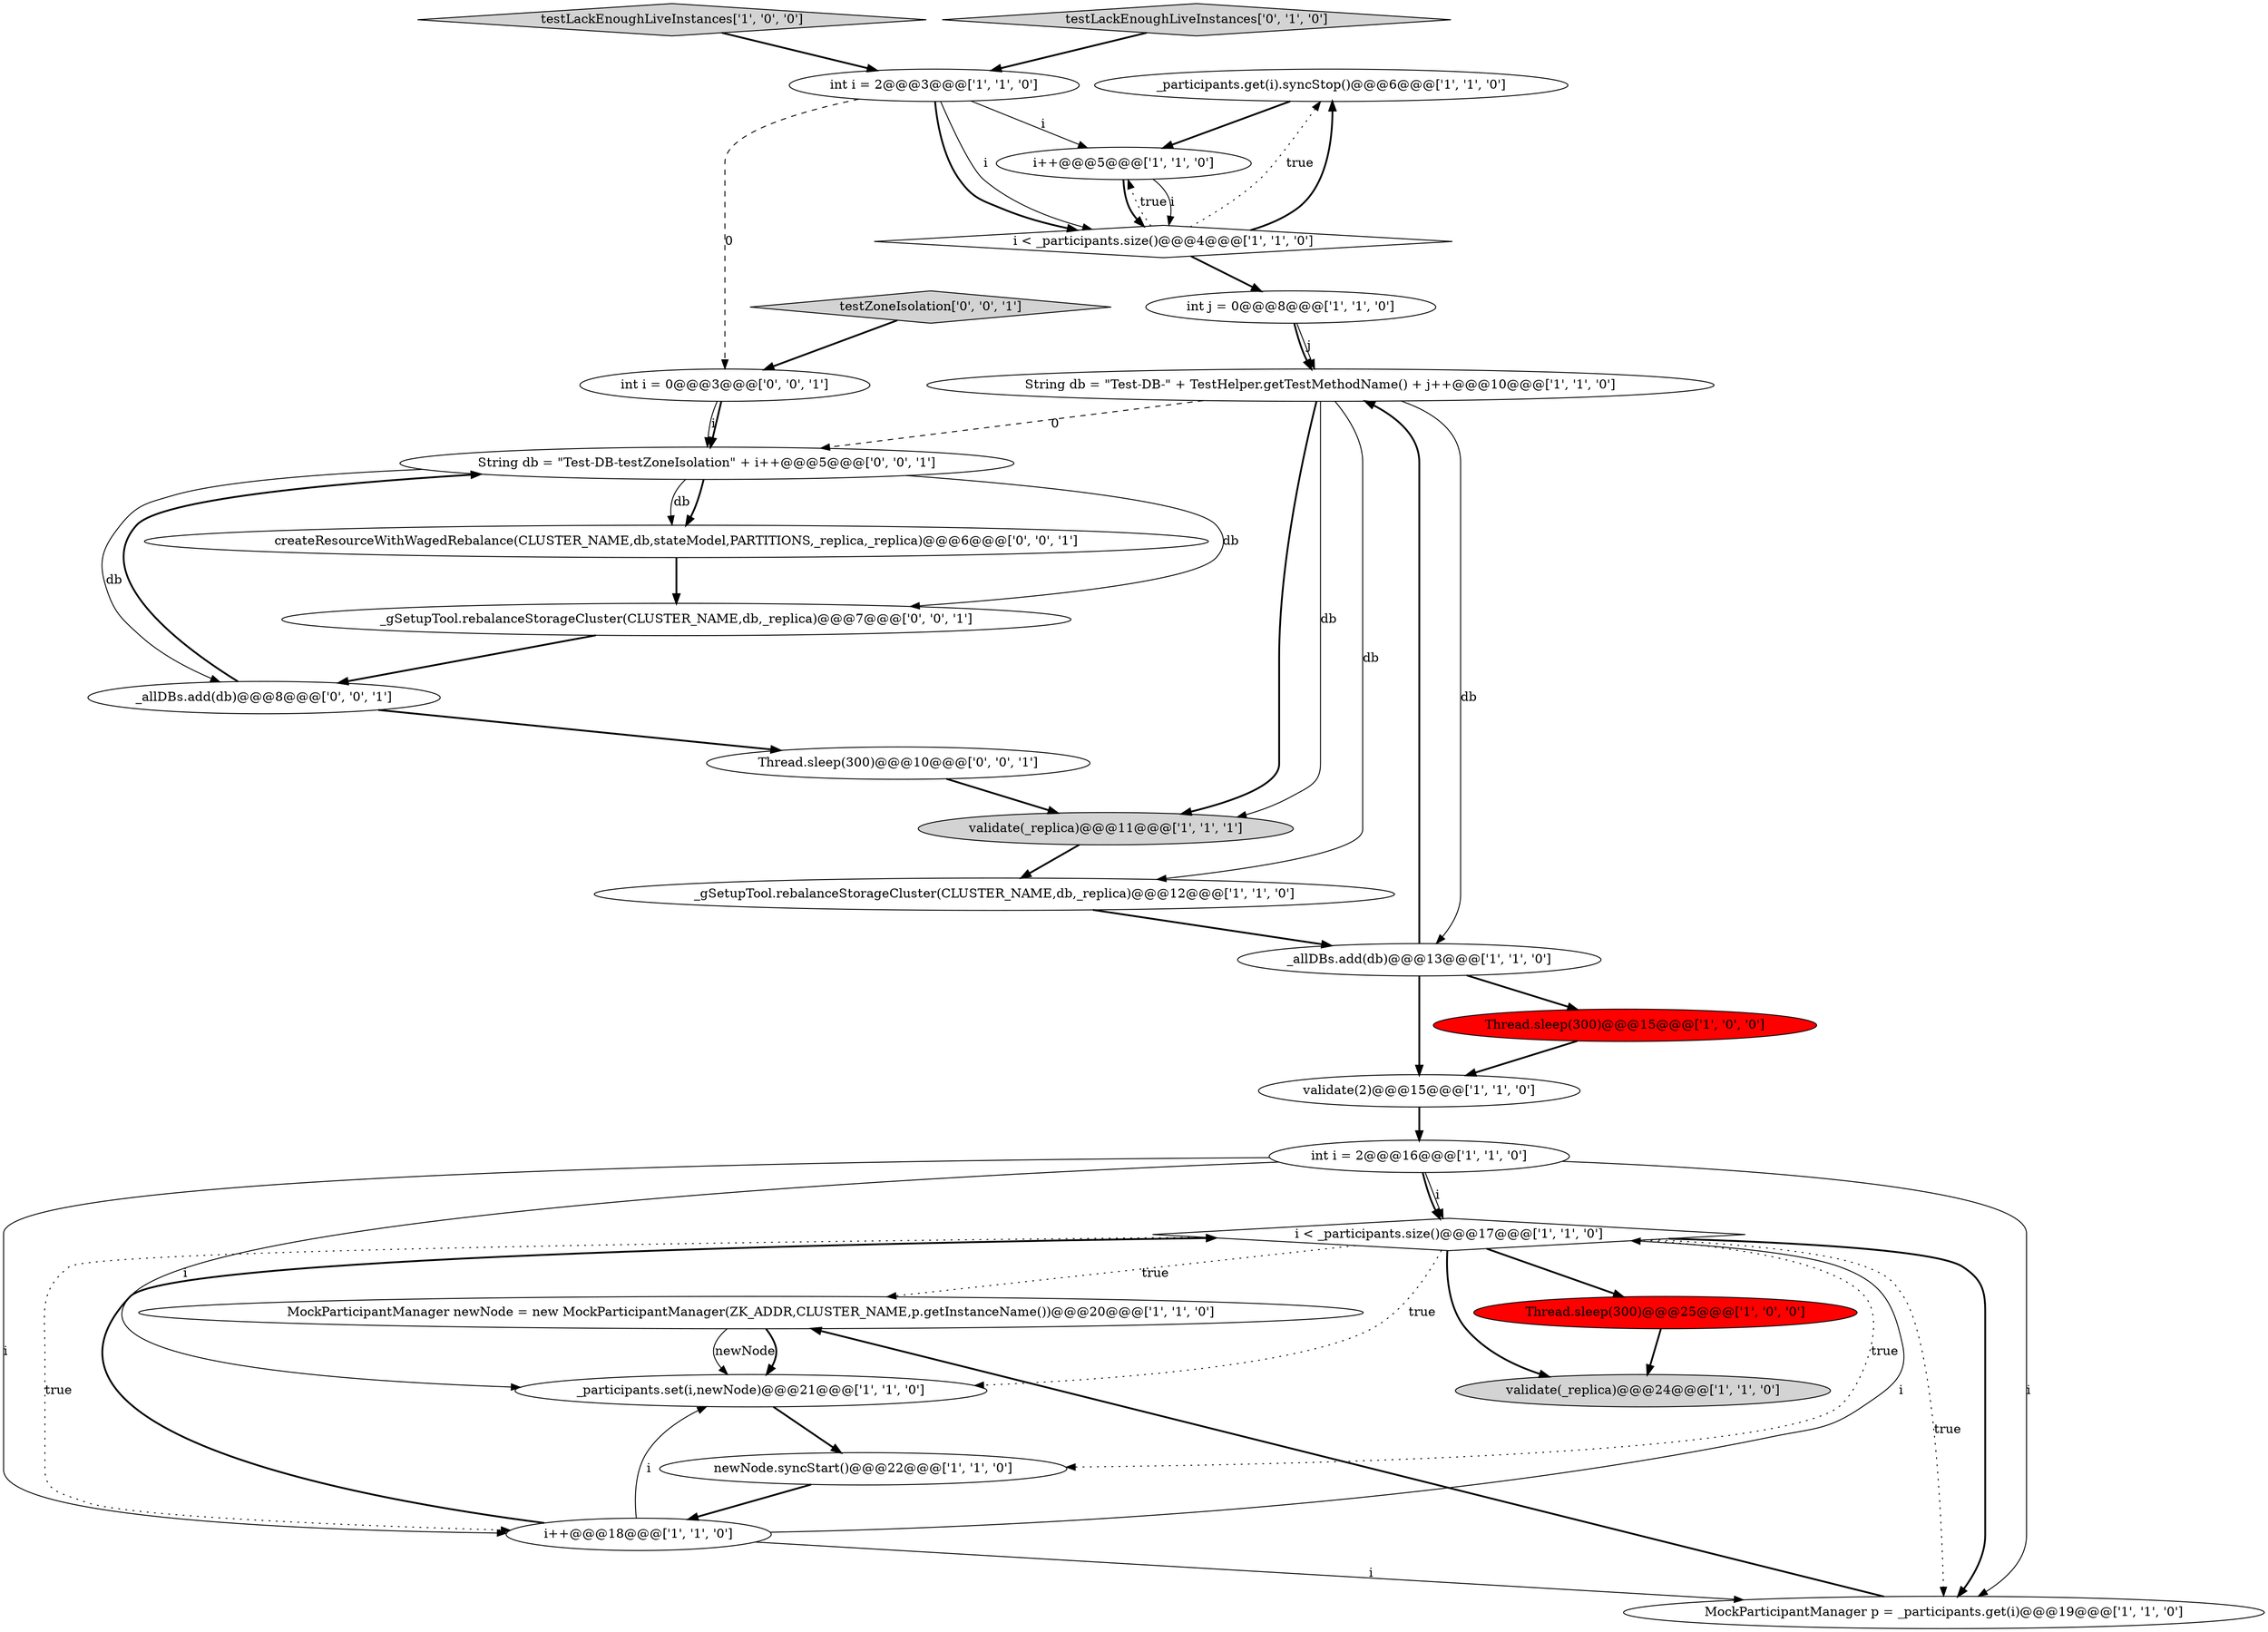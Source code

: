 digraph {
3 [style = filled, label = "_participants.get(i).syncStop()@@@6@@@['1', '1', '0']", fillcolor = white, shape = ellipse image = "AAA0AAABBB1BBB"];
28 [style = filled, label = "_gSetupTool.rebalanceStorageCluster(CLUSTER_NAME,db,_replica)@@@7@@@['0', '0', '1']", fillcolor = white, shape = ellipse image = "AAA0AAABBB3BBB"];
1 [style = filled, label = "Thread.sleep(300)@@@25@@@['1', '0', '0']", fillcolor = red, shape = ellipse image = "AAA1AAABBB1BBB"];
2 [style = filled, label = "validate(_replica)@@@24@@@['1', '1', '0']", fillcolor = lightgray, shape = ellipse image = "AAA0AAABBB1BBB"];
18 [style = filled, label = "_allDBs.add(db)@@@13@@@['1', '1', '0']", fillcolor = white, shape = ellipse image = "AAA0AAABBB1BBB"];
27 [style = filled, label = "Thread.sleep(300)@@@10@@@['0', '0', '1']", fillcolor = white, shape = ellipse image = "AAA0AAABBB3BBB"];
16 [style = filled, label = "i < _participants.size()@@@17@@@['1', '1', '0']", fillcolor = white, shape = diamond image = "AAA0AAABBB1BBB"];
12 [style = filled, label = "_gSetupTool.rebalanceStorageCluster(CLUSTER_NAME,db,_replica)@@@12@@@['1', '1', '0']", fillcolor = white, shape = ellipse image = "AAA0AAABBB1BBB"];
0 [style = filled, label = "int i = 2@@@16@@@['1', '1', '0']", fillcolor = white, shape = ellipse image = "AAA0AAABBB1BBB"];
23 [style = filled, label = "_allDBs.add(db)@@@8@@@['0', '0', '1']", fillcolor = white, shape = ellipse image = "AAA0AAABBB3BBB"];
14 [style = filled, label = "int i = 2@@@3@@@['1', '1', '0']", fillcolor = white, shape = ellipse image = "AAA0AAABBB1BBB"];
4 [style = filled, label = "i < _participants.size()@@@4@@@['1', '1', '0']", fillcolor = white, shape = diamond image = "AAA0AAABBB1BBB"];
26 [style = filled, label = "String db = \"Test-DB-testZoneIsolation\" + i++@@@5@@@['0', '0', '1']", fillcolor = white, shape = ellipse image = "AAA0AAABBB3BBB"];
25 [style = filled, label = "createResourceWithWagedRebalance(CLUSTER_NAME,db,stateModel,PARTITIONS,_replica,_replica)@@@6@@@['0', '0', '1']", fillcolor = white, shape = ellipse image = "AAA0AAABBB3BBB"];
20 [style = filled, label = "MockParticipantManager newNode = new MockParticipantManager(ZK_ADDR,CLUSTER_NAME,p.getInstanceName())@@@20@@@['1', '1', '0']", fillcolor = white, shape = ellipse image = "AAA0AAABBB1BBB"];
11 [style = filled, label = "testLackEnoughLiveInstances['1', '0', '0']", fillcolor = lightgray, shape = diamond image = "AAA0AAABBB1BBB"];
19 [style = filled, label = "i++@@@18@@@['1', '1', '0']", fillcolor = white, shape = ellipse image = "AAA0AAABBB1BBB"];
7 [style = filled, label = "String db = \"Test-DB-\" + TestHelper.getTestMethodName() + j++@@@10@@@['1', '1', '0']", fillcolor = white, shape = ellipse image = "AAA0AAABBB1BBB"];
17 [style = filled, label = "validate(2)@@@15@@@['1', '1', '0']", fillcolor = white, shape = ellipse image = "AAA0AAABBB1BBB"];
9 [style = filled, label = "validate(_replica)@@@11@@@['1', '1', '1']", fillcolor = lightgray, shape = ellipse image = "AAA0AAABBB1BBB"];
6 [style = filled, label = "newNode.syncStart()@@@22@@@['1', '1', '0']", fillcolor = white, shape = ellipse image = "AAA0AAABBB1BBB"];
22 [style = filled, label = "int i = 0@@@3@@@['0', '0', '1']", fillcolor = white, shape = ellipse image = "AAA0AAABBB3BBB"];
10 [style = filled, label = "MockParticipantManager p = _participants.get(i)@@@19@@@['1', '1', '0']", fillcolor = white, shape = ellipse image = "AAA0AAABBB1BBB"];
15 [style = filled, label = "Thread.sleep(300)@@@15@@@['1', '0', '0']", fillcolor = red, shape = ellipse image = "AAA1AAABBB1BBB"];
5 [style = filled, label = "int j = 0@@@8@@@['1', '1', '0']", fillcolor = white, shape = ellipse image = "AAA0AAABBB1BBB"];
21 [style = filled, label = "testLackEnoughLiveInstances['0', '1', '0']", fillcolor = lightgray, shape = diamond image = "AAA0AAABBB2BBB"];
8 [style = filled, label = "i++@@@5@@@['1', '1', '0']", fillcolor = white, shape = ellipse image = "AAA0AAABBB1BBB"];
24 [style = filled, label = "testZoneIsolation['0', '0', '1']", fillcolor = lightgray, shape = diamond image = "AAA0AAABBB3BBB"];
13 [style = filled, label = "_participants.set(i,newNode)@@@21@@@['1', '1', '0']", fillcolor = white, shape = ellipse image = "AAA0AAABBB1BBB"];
20->13 [style = solid, label="newNode"];
22->26 [style = bold, label=""];
16->19 [style = dotted, label="true"];
4->3 [style = bold, label=""];
0->16 [style = bold, label=""];
10->20 [style = bold, label=""];
25->28 [style = bold, label=""];
20->13 [style = bold, label=""];
7->9 [style = solid, label="db"];
23->27 [style = bold, label=""];
16->13 [style = dotted, label="true"];
11->14 [style = bold, label=""];
16->10 [style = bold, label=""];
19->10 [style = solid, label="i"];
0->13 [style = solid, label="i"];
7->12 [style = solid, label="db"];
26->25 [style = bold, label=""];
27->9 [style = bold, label=""];
18->15 [style = bold, label=""];
23->26 [style = bold, label=""];
18->17 [style = bold, label=""];
4->8 [style = dotted, label="true"];
14->22 [style = dashed, label="0"];
16->20 [style = dotted, label="true"];
6->19 [style = bold, label=""];
16->2 [style = bold, label=""];
26->28 [style = solid, label="db"];
24->22 [style = bold, label=""];
14->8 [style = solid, label="i"];
16->10 [style = dotted, label="true"];
19->16 [style = bold, label=""];
26->25 [style = solid, label="db"];
0->10 [style = solid, label="i"];
22->26 [style = solid, label="i"];
7->9 [style = bold, label=""];
15->17 [style = bold, label=""];
19->13 [style = solid, label="i"];
19->16 [style = solid, label="i"];
17->0 [style = bold, label=""];
4->3 [style = dotted, label="true"];
16->1 [style = bold, label=""];
0->16 [style = solid, label="i"];
28->23 [style = bold, label=""];
7->18 [style = solid, label="db"];
3->8 [style = bold, label=""];
26->23 [style = solid, label="db"];
12->18 [style = bold, label=""];
21->14 [style = bold, label=""];
5->7 [style = bold, label=""];
1->2 [style = bold, label=""];
9->12 [style = bold, label=""];
5->7 [style = solid, label="j"];
14->4 [style = solid, label="i"];
0->19 [style = solid, label="i"];
8->4 [style = bold, label=""];
18->7 [style = bold, label=""];
13->6 [style = bold, label=""];
7->26 [style = dashed, label="0"];
4->5 [style = bold, label=""];
8->4 [style = solid, label="i"];
16->6 [style = dotted, label="true"];
14->4 [style = bold, label=""];
}
